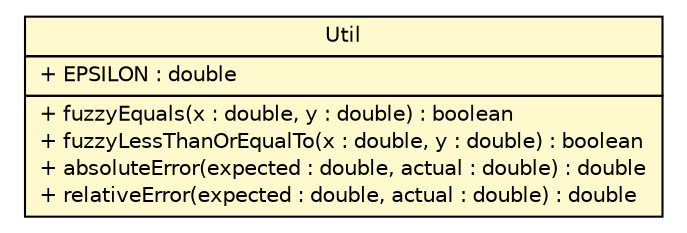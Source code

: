 #!/usr/local/bin/dot
#
# Class diagram 
# Generated by UMLGraph version R5_6 (http://www.umlgraph.org/)
#

digraph G {
	edge [fontname="Helvetica",fontsize=10,labelfontname="Helvetica",labelfontsize=10];
	node [fontname="Helvetica",fontsize=10,shape=plaintext];
	nodesep=0.25;
	ranksep=0.5;
	// Utilities.Util
	c17166 [label=<<table title="Utilities.Util" border="0" cellborder="1" cellspacing="0" cellpadding="2" port="p" bgcolor="lemonChiffon" href="./Util.html">
		<tr><td><table border="0" cellspacing="0" cellpadding="1">
<tr><td align="center" balign="center"> Util </td></tr>
		</table></td></tr>
		<tr><td><table border="0" cellspacing="0" cellpadding="1">
<tr><td align="left" balign="left"> + EPSILON : double </td></tr>
		</table></td></tr>
		<tr><td><table border="0" cellspacing="0" cellpadding="1">
<tr><td align="left" balign="left"> + fuzzyEquals(x : double, y : double) : boolean </td></tr>
<tr><td align="left" balign="left"> + fuzzyLessThanOrEqualTo(x : double, y : double) : boolean </td></tr>
<tr><td align="left" balign="left"> + absoluteError(expected : double, actual : double) : double </td></tr>
<tr><td align="left" balign="left"> + relativeError(expected : double, actual : double) : double </td></tr>
		</table></td></tr>
		</table>>, URL="./Util.html", fontname="Helvetica", fontcolor="black", fontsize=10.0];
}

